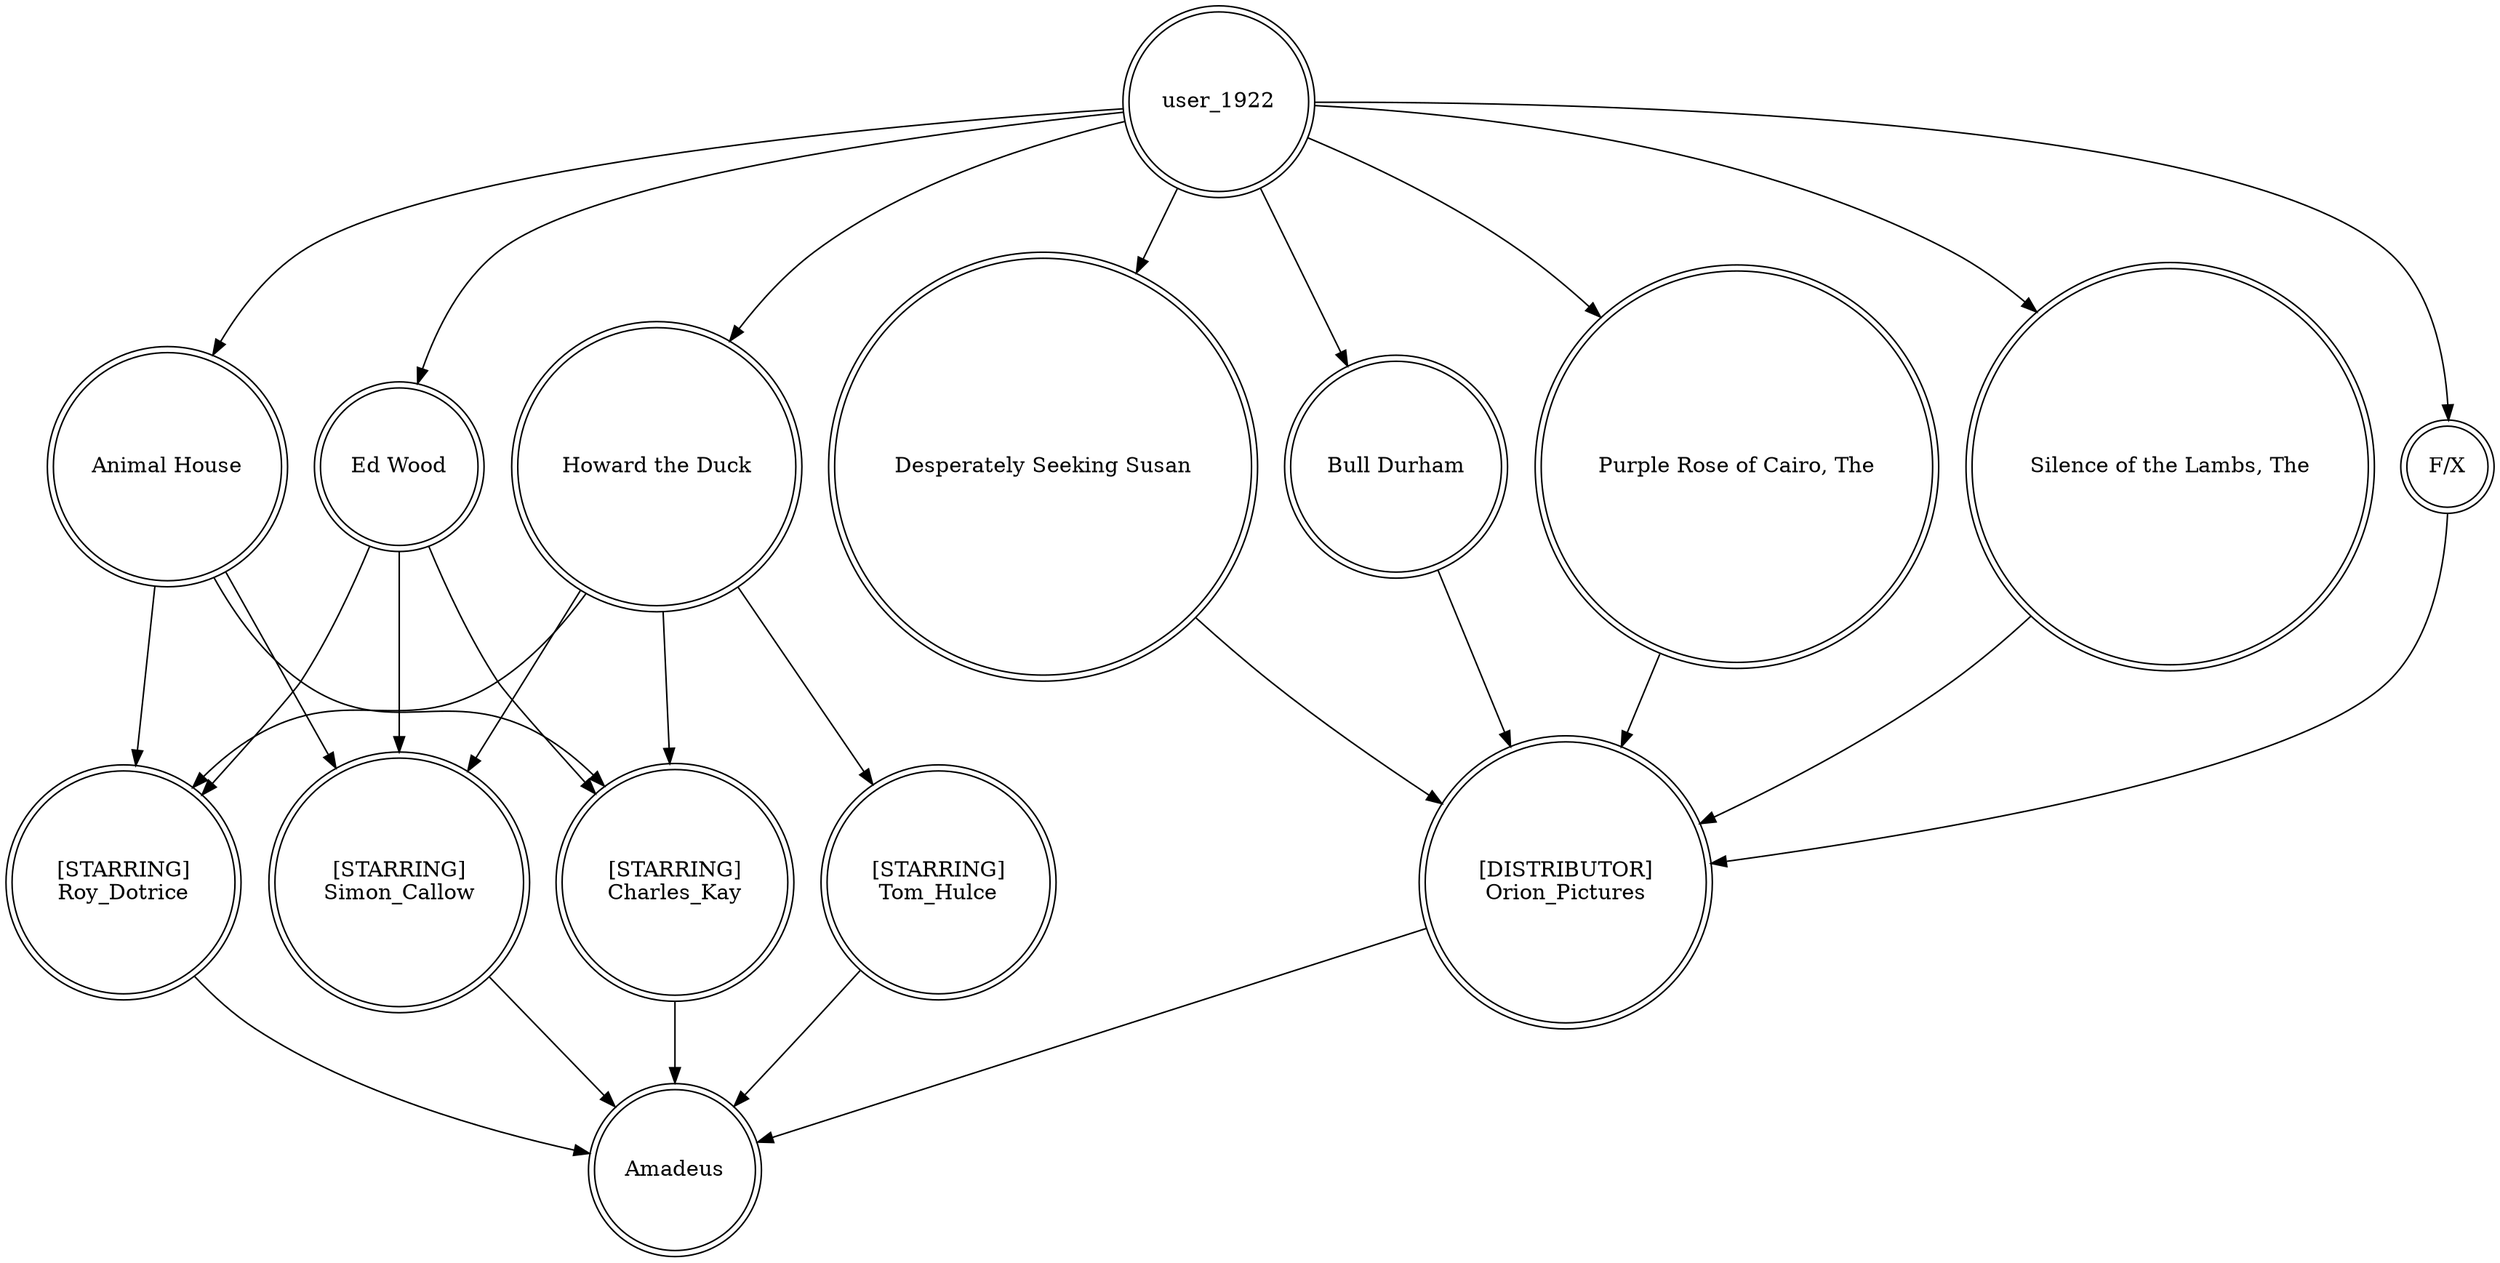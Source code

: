 digraph finite_state_machine {
	node [shape=doublecircle]
	"Animal House" -> "[STARRING]
Roy_Dotrice"
	user_1922 -> "Bull Durham"
	"Animal House" -> "[STARRING]
Simon_Callow"
	"[STARRING]
Tom_Hulce" -> Amadeus
	"Bull Durham" -> "[DISTRIBUTOR]
Orion_Pictures"
	"Howard the Duck" -> "[STARRING]
Roy_Dotrice"
	user_1922 -> "Purple Rose of Cairo, The"
	"Howard the Duck" -> "[STARRING]
Tom_Hulce"
	"Howard the Duck" -> "[STARRING]
Simon_Callow"
	user_1922 -> "Silence of the Lambs, The"
	"F/X" -> "[DISTRIBUTOR]
Orion_Pictures"
	"Desperately Seeking Susan" -> "[DISTRIBUTOR]
Orion_Pictures"
	"Animal House" -> "[STARRING]
Charles_Kay"
	"[STARRING]
Roy_Dotrice" -> Amadeus
	user_1922 -> "Howard the Duck"
	"Howard the Duck" -> "[STARRING]
Charles_Kay"
	"Ed Wood" -> "[STARRING]
Roy_Dotrice"
	user_1922 -> "F/X"
	"Ed Wood" -> "[STARRING]
Simon_Callow"
	"[DISTRIBUTOR]
Orion_Pictures" -> Amadeus
	"[STARRING]
Charles_Kay" -> Amadeus
	"[STARRING]
Simon_Callow" -> Amadeus
	"Ed Wood" -> "[STARRING]
Charles_Kay"
	user_1922 -> "Animal House"
	user_1922 -> "Ed Wood"
	"Purple Rose of Cairo, The" -> "[DISTRIBUTOR]
Orion_Pictures"
	"Silence of the Lambs, The" -> "[DISTRIBUTOR]
Orion_Pictures"
	user_1922 -> "Desperately Seeking Susan"
}
